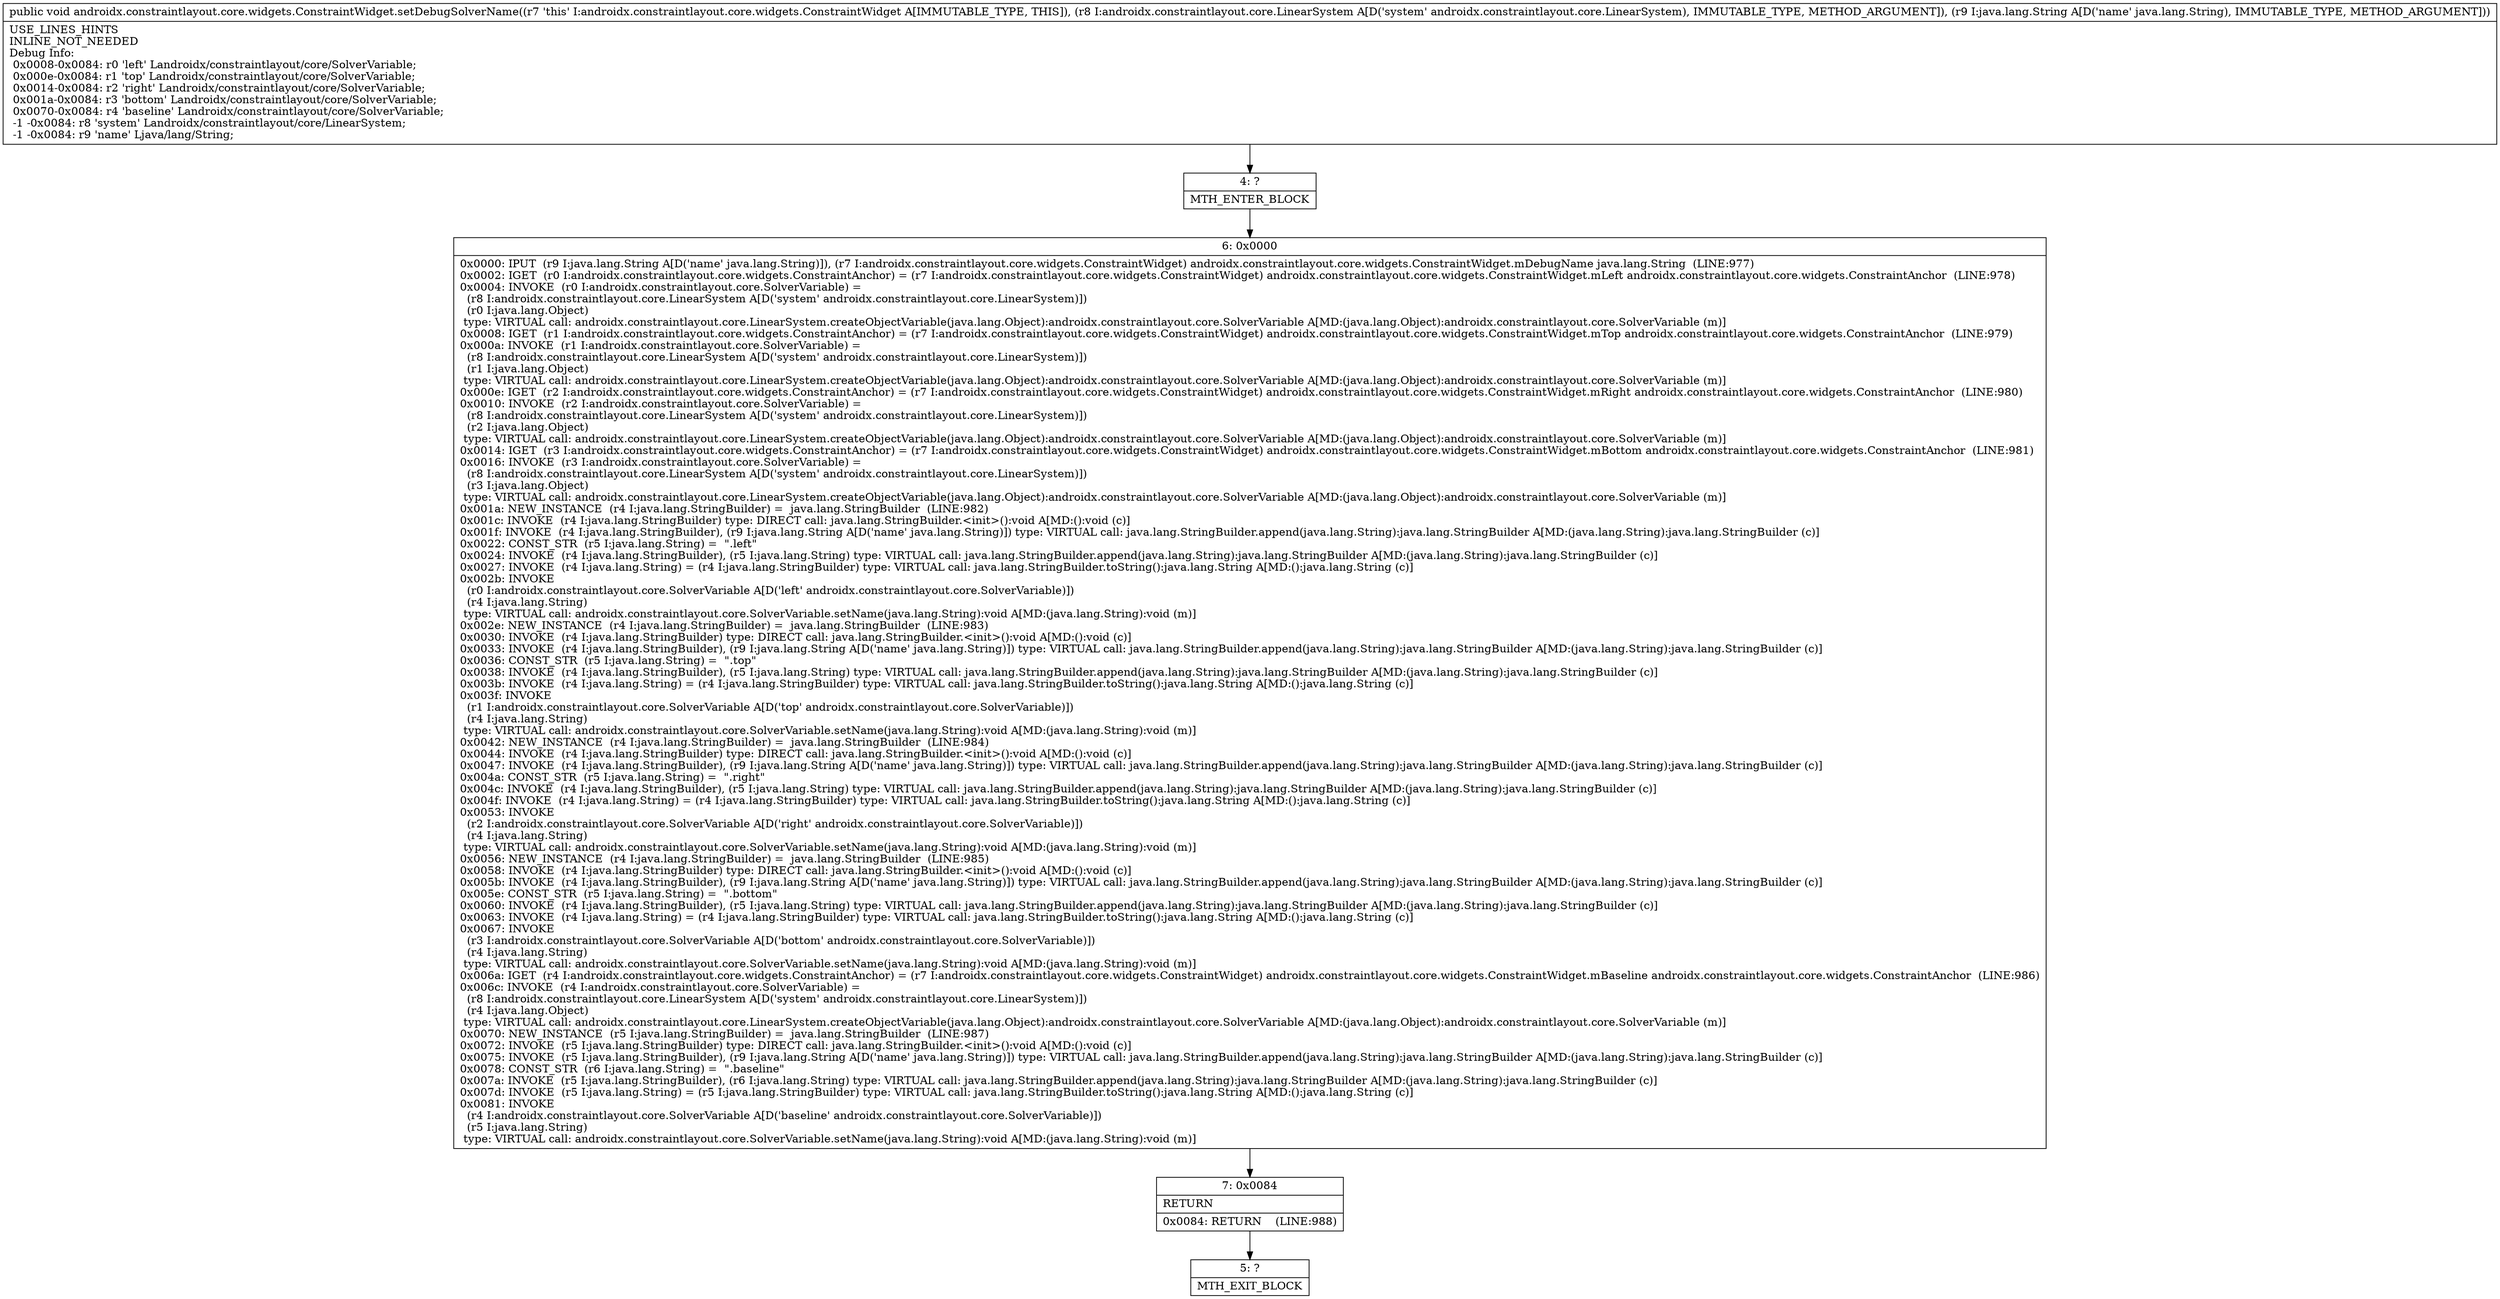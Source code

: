 digraph "CFG forandroidx.constraintlayout.core.widgets.ConstraintWidget.setDebugSolverName(Landroidx\/constraintlayout\/core\/LinearSystem;Ljava\/lang\/String;)V" {
Node_4 [shape=record,label="{4\:\ ?|MTH_ENTER_BLOCK\l}"];
Node_6 [shape=record,label="{6\:\ 0x0000|0x0000: IPUT  (r9 I:java.lang.String A[D('name' java.lang.String)]), (r7 I:androidx.constraintlayout.core.widgets.ConstraintWidget) androidx.constraintlayout.core.widgets.ConstraintWidget.mDebugName java.lang.String  (LINE:977)\l0x0002: IGET  (r0 I:androidx.constraintlayout.core.widgets.ConstraintAnchor) = (r7 I:androidx.constraintlayout.core.widgets.ConstraintWidget) androidx.constraintlayout.core.widgets.ConstraintWidget.mLeft androidx.constraintlayout.core.widgets.ConstraintAnchor  (LINE:978)\l0x0004: INVOKE  (r0 I:androidx.constraintlayout.core.SolverVariable) = \l  (r8 I:androidx.constraintlayout.core.LinearSystem A[D('system' androidx.constraintlayout.core.LinearSystem)])\l  (r0 I:java.lang.Object)\l type: VIRTUAL call: androidx.constraintlayout.core.LinearSystem.createObjectVariable(java.lang.Object):androidx.constraintlayout.core.SolverVariable A[MD:(java.lang.Object):androidx.constraintlayout.core.SolverVariable (m)]\l0x0008: IGET  (r1 I:androidx.constraintlayout.core.widgets.ConstraintAnchor) = (r7 I:androidx.constraintlayout.core.widgets.ConstraintWidget) androidx.constraintlayout.core.widgets.ConstraintWidget.mTop androidx.constraintlayout.core.widgets.ConstraintAnchor  (LINE:979)\l0x000a: INVOKE  (r1 I:androidx.constraintlayout.core.SolverVariable) = \l  (r8 I:androidx.constraintlayout.core.LinearSystem A[D('system' androidx.constraintlayout.core.LinearSystem)])\l  (r1 I:java.lang.Object)\l type: VIRTUAL call: androidx.constraintlayout.core.LinearSystem.createObjectVariable(java.lang.Object):androidx.constraintlayout.core.SolverVariable A[MD:(java.lang.Object):androidx.constraintlayout.core.SolverVariable (m)]\l0x000e: IGET  (r2 I:androidx.constraintlayout.core.widgets.ConstraintAnchor) = (r7 I:androidx.constraintlayout.core.widgets.ConstraintWidget) androidx.constraintlayout.core.widgets.ConstraintWidget.mRight androidx.constraintlayout.core.widgets.ConstraintAnchor  (LINE:980)\l0x0010: INVOKE  (r2 I:androidx.constraintlayout.core.SolverVariable) = \l  (r8 I:androidx.constraintlayout.core.LinearSystem A[D('system' androidx.constraintlayout.core.LinearSystem)])\l  (r2 I:java.lang.Object)\l type: VIRTUAL call: androidx.constraintlayout.core.LinearSystem.createObjectVariable(java.lang.Object):androidx.constraintlayout.core.SolverVariable A[MD:(java.lang.Object):androidx.constraintlayout.core.SolverVariable (m)]\l0x0014: IGET  (r3 I:androidx.constraintlayout.core.widgets.ConstraintAnchor) = (r7 I:androidx.constraintlayout.core.widgets.ConstraintWidget) androidx.constraintlayout.core.widgets.ConstraintWidget.mBottom androidx.constraintlayout.core.widgets.ConstraintAnchor  (LINE:981)\l0x0016: INVOKE  (r3 I:androidx.constraintlayout.core.SolverVariable) = \l  (r8 I:androidx.constraintlayout.core.LinearSystem A[D('system' androidx.constraintlayout.core.LinearSystem)])\l  (r3 I:java.lang.Object)\l type: VIRTUAL call: androidx.constraintlayout.core.LinearSystem.createObjectVariable(java.lang.Object):androidx.constraintlayout.core.SolverVariable A[MD:(java.lang.Object):androidx.constraintlayout.core.SolverVariable (m)]\l0x001a: NEW_INSTANCE  (r4 I:java.lang.StringBuilder) =  java.lang.StringBuilder  (LINE:982)\l0x001c: INVOKE  (r4 I:java.lang.StringBuilder) type: DIRECT call: java.lang.StringBuilder.\<init\>():void A[MD:():void (c)]\l0x001f: INVOKE  (r4 I:java.lang.StringBuilder), (r9 I:java.lang.String A[D('name' java.lang.String)]) type: VIRTUAL call: java.lang.StringBuilder.append(java.lang.String):java.lang.StringBuilder A[MD:(java.lang.String):java.lang.StringBuilder (c)]\l0x0022: CONST_STR  (r5 I:java.lang.String) =  \".left\" \l0x0024: INVOKE  (r4 I:java.lang.StringBuilder), (r5 I:java.lang.String) type: VIRTUAL call: java.lang.StringBuilder.append(java.lang.String):java.lang.StringBuilder A[MD:(java.lang.String):java.lang.StringBuilder (c)]\l0x0027: INVOKE  (r4 I:java.lang.String) = (r4 I:java.lang.StringBuilder) type: VIRTUAL call: java.lang.StringBuilder.toString():java.lang.String A[MD:():java.lang.String (c)]\l0x002b: INVOKE  \l  (r0 I:androidx.constraintlayout.core.SolverVariable A[D('left' androidx.constraintlayout.core.SolverVariable)])\l  (r4 I:java.lang.String)\l type: VIRTUAL call: androidx.constraintlayout.core.SolverVariable.setName(java.lang.String):void A[MD:(java.lang.String):void (m)]\l0x002e: NEW_INSTANCE  (r4 I:java.lang.StringBuilder) =  java.lang.StringBuilder  (LINE:983)\l0x0030: INVOKE  (r4 I:java.lang.StringBuilder) type: DIRECT call: java.lang.StringBuilder.\<init\>():void A[MD:():void (c)]\l0x0033: INVOKE  (r4 I:java.lang.StringBuilder), (r9 I:java.lang.String A[D('name' java.lang.String)]) type: VIRTUAL call: java.lang.StringBuilder.append(java.lang.String):java.lang.StringBuilder A[MD:(java.lang.String):java.lang.StringBuilder (c)]\l0x0036: CONST_STR  (r5 I:java.lang.String) =  \".top\" \l0x0038: INVOKE  (r4 I:java.lang.StringBuilder), (r5 I:java.lang.String) type: VIRTUAL call: java.lang.StringBuilder.append(java.lang.String):java.lang.StringBuilder A[MD:(java.lang.String):java.lang.StringBuilder (c)]\l0x003b: INVOKE  (r4 I:java.lang.String) = (r4 I:java.lang.StringBuilder) type: VIRTUAL call: java.lang.StringBuilder.toString():java.lang.String A[MD:():java.lang.String (c)]\l0x003f: INVOKE  \l  (r1 I:androidx.constraintlayout.core.SolverVariable A[D('top' androidx.constraintlayout.core.SolverVariable)])\l  (r4 I:java.lang.String)\l type: VIRTUAL call: androidx.constraintlayout.core.SolverVariable.setName(java.lang.String):void A[MD:(java.lang.String):void (m)]\l0x0042: NEW_INSTANCE  (r4 I:java.lang.StringBuilder) =  java.lang.StringBuilder  (LINE:984)\l0x0044: INVOKE  (r4 I:java.lang.StringBuilder) type: DIRECT call: java.lang.StringBuilder.\<init\>():void A[MD:():void (c)]\l0x0047: INVOKE  (r4 I:java.lang.StringBuilder), (r9 I:java.lang.String A[D('name' java.lang.String)]) type: VIRTUAL call: java.lang.StringBuilder.append(java.lang.String):java.lang.StringBuilder A[MD:(java.lang.String):java.lang.StringBuilder (c)]\l0x004a: CONST_STR  (r5 I:java.lang.String) =  \".right\" \l0x004c: INVOKE  (r4 I:java.lang.StringBuilder), (r5 I:java.lang.String) type: VIRTUAL call: java.lang.StringBuilder.append(java.lang.String):java.lang.StringBuilder A[MD:(java.lang.String):java.lang.StringBuilder (c)]\l0x004f: INVOKE  (r4 I:java.lang.String) = (r4 I:java.lang.StringBuilder) type: VIRTUAL call: java.lang.StringBuilder.toString():java.lang.String A[MD:():java.lang.String (c)]\l0x0053: INVOKE  \l  (r2 I:androidx.constraintlayout.core.SolverVariable A[D('right' androidx.constraintlayout.core.SolverVariable)])\l  (r4 I:java.lang.String)\l type: VIRTUAL call: androidx.constraintlayout.core.SolverVariable.setName(java.lang.String):void A[MD:(java.lang.String):void (m)]\l0x0056: NEW_INSTANCE  (r4 I:java.lang.StringBuilder) =  java.lang.StringBuilder  (LINE:985)\l0x0058: INVOKE  (r4 I:java.lang.StringBuilder) type: DIRECT call: java.lang.StringBuilder.\<init\>():void A[MD:():void (c)]\l0x005b: INVOKE  (r4 I:java.lang.StringBuilder), (r9 I:java.lang.String A[D('name' java.lang.String)]) type: VIRTUAL call: java.lang.StringBuilder.append(java.lang.String):java.lang.StringBuilder A[MD:(java.lang.String):java.lang.StringBuilder (c)]\l0x005e: CONST_STR  (r5 I:java.lang.String) =  \".bottom\" \l0x0060: INVOKE  (r4 I:java.lang.StringBuilder), (r5 I:java.lang.String) type: VIRTUAL call: java.lang.StringBuilder.append(java.lang.String):java.lang.StringBuilder A[MD:(java.lang.String):java.lang.StringBuilder (c)]\l0x0063: INVOKE  (r4 I:java.lang.String) = (r4 I:java.lang.StringBuilder) type: VIRTUAL call: java.lang.StringBuilder.toString():java.lang.String A[MD:():java.lang.String (c)]\l0x0067: INVOKE  \l  (r3 I:androidx.constraintlayout.core.SolverVariable A[D('bottom' androidx.constraintlayout.core.SolverVariable)])\l  (r4 I:java.lang.String)\l type: VIRTUAL call: androidx.constraintlayout.core.SolverVariable.setName(java.lang.String):void A[MD:(java.lang.String):void (m)]\l0x006a: IGET  (r4 I:androidx.constraintlayout.core.widgets.ConstraintAnchor) = (r7 I:androidx.constraintlayout.core.widgets.ConstraintWidget) androidx.constraintlayout.core.widgets.ConstraintWidget.mBaseline androidx.constraintlayout.core.widgets.ConstraintAnchor  (LINE:986)\l0x006c: INVOKE  (r4 I:androidx.constraintlayout.core.SolverVariable) = \l  (r8 I:androidx.constraintlayout.core.LinearSystem A[D('system' androidx.constraintlayout.core.LinearSystem)])\l  (r4 I:java.lang.Object)\l type: VIRTUAL call: androidx.constraintlayout.core.LinearSystem.createObjectVariable(java.lang.Object):androidx.constraintlayout.core.SolverVariable A[MD:(java.lang.Object):androidx.constraintlayout.core.SolverVariable (m)]\l0x0070: NEW_INSTANCE  (r5 I:java.lang.StringBuilder) =  java.lang.StringBuilder  (LINE:987)\l0x0072: INVOKE  (r5 I:java.lang.StringBuilder) type: DIRECT call: java.lang.StringBuilder.\<init\>():void A[MD:():void (c)]\l0x0075: INVOKE  (r5 I:java.lang.StringBuilder), (r9 I:java.lang.String A[D('name' java.lang.String)]) type: VIRTUAL call: java.lang.StringBuilder.append(java.lang.String):java.lang.StringBuilder A[MD:(java.lang.String):java.lang.StringBuilder (c)]\l0x0078: CONST_STR  (r6 I:java.lang.String) =  \".baseline\" \l0x007a: INVOKE  (r5 I:java.lang.StringBuilder), (r6 I:java.lang.String) type: VIRTUAL call: java.lang.StringBuilder.append(java.lang.String):java.lang.StringBuilder A[MD:(java.lang.String):java.lang.StringBuilder (c)]\l0x007d: INVOKE  (r5 I:java.lang.String) = (r5 I:java.lang.StringBuilder) type: VIRTUAL call: java.lang.StringBuilder.toString():java.lang.String A[MD:():java.lang.String (c)]\l0x0081: INVOKE  \l  (r4 I:androidx.constraintlayout.core.SolverVariable A[D('baseline' androidx.constraintlayout.core.SolverVariable)])\l  (r5 I:java.lang.String)\l type: VIRTUAL call: androidx.constraintlayout.core.SolverVariable.setName(java.lang.String):void A[MD:(java.lang.String):void (m)]\l}"];
Node_7 [shape=record,label="{7\:\ 0x0084|RETURN\l|0x0084: RETURN    (LINE:988)\l}"];
Node_5 [shape=record,label="{5\:\ ?|MTH_EXIT_BLOCK\l}"];
MethodNode[shape=record,label="{public void androidx.constraintlayout.core.widgets.ConstraintWidget.setDebugSolverName((r7 'this' I:androidx.constraintlayout.core.widgets.ConstraintWidget A[IMMUTABLE_TYPE, THIS]), (r8 I:androidx.constraintlayout.core.LinearSystem A[D('system' androidx.constraintlayout.core.LinearSystem), IMMUTABLE_TYPE, METHOD_ARGUMENT]), (r9 I:java.lang.String A[D('name' java.lang.String), IMMUTABLE_TYPE, METHOD_ARGUMENT]))  | USE_LINES_HINTS\lINLINE_NOT_NEEDED\lDebug Info:\l  0x0008\-0x0084: r0 'left' Landroidx\/constraintlayout\/core\/SolverVariable;\l  0x000e\-0x0084: r1 'top' Landroidx\/constraintlayout\/core\/SolverVariable;\l  0x0014\-0x0084: r2 'right' Landroidx\/constraintlayout\/core\/SolverVariable;\l  0x001a\-0x0084: r3 'bottom' Landroidx\/constraintlayout\/core\/SolverVariable;\l  0x0070\-0x0084: r4 'baseline' Landroidx\/constraintlayout\/core\/SolverVariable;\l  \-1 \-0x0084: r8 'system' Landroidx\/constraintlayout\/core\/LinearSystem;\l  \-1 \-0x0084: r9 'name' Ljava\/lang\/String;\l}"];
MethodNode -> Node_4;Node_4 -> Node_6;
Node_6 -> Node_7;
Node_7 -> Node_5;
}

